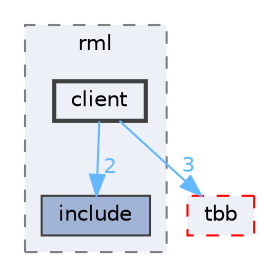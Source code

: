 digraph "external/taskflow/3rd-party/tbb/src/rml/client"
{
 // LATEX_PDF_SIZE
  bgcolor="transparent";
  edge [fontname=Helvetica,fontsize=10,labelfontname=Helvetica,labelfontsize=10];
  node [fontname=Helvetica,fontsize=10,shape=box,height=0.2,width=0.4];
  compound=true
  subgraph clusterdir_8ac49ca18f778db29134adb9fcac139c {
    graph [ bgcolor="#edf0f7", pencolor="grey50", label="rml", fontname=Helvetica,fontsize=10 style="filled,dashed", URL="dir_8ac49ca18f778db29134adb9fcac139c.html",tooltip=""]
  dir_da6f3b916282bef378bbd38df93f7094 [label="include", fillcolor="#a2b4d6", color="grey25", style="filled", URL="dir_da6f3b916282bef378bbd38df93f7094.html",tooltip=""];
  dir_ccf18d59918e65e55313720119177f06 [label="client", fillcolor="#edf0f7", color="grey25", style="filled,bold", URL="dir_ccf18d59918e65e55313720119177f06.html",tooltip=""];
  }
  dir_6aae80996ac383cede5aa4d905dd8f6e [label="tbb", fillcolor="#edf0f7", color="red", style="filled,dashed", URL="dir_6aae80996ac383cede5aa4d905dd8f6e.html",tooltip=""];
  dir_ccf18d59918e65e55313720119177f06->dir_6aae80996ac383cede5aa4d905dd8f6e [headlabel="3", labeldistance=1.5 headhref="dir_000127_000825.html" href="dir_000127_000825.html" color="steelblue1" fontcolor="steelblue1"];
  dir_ccf18d59918e65e55313720119177f06->dir_da6f3b916282bef378bbd38df93f7094 [headlabel="2", labeldistance=1.5 headhref="dir_000127_000390.html" href="dir_000127_000390.html" color="steelblue1" fontcolor="steelblue1"];
}
